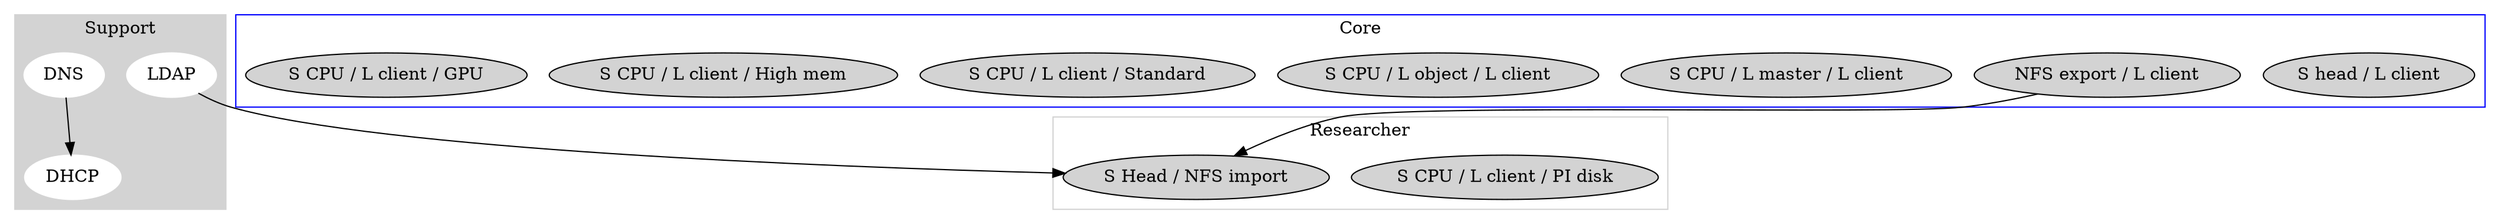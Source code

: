 digraph G {
    subgraph cluster_support {
        style=filled;
        color=lightgrey;
        node [style=filled,color=white];
        LDAP;
        DNS;
	DHCP;
	DNS -> DHCP;
        label = "Support";
    }

    subgraph cluster_core {
        color=lightgrey;
        node [style=filled];
        "S head / L client";
	"NFS export / L client";
        "S CPU / L master / L client";
	"S CPU / L object / L client";
	"S CPU / L client / Standard";
	"S CPU / L client / High mem";
	"S CPU / L client / GPU";
	color=blue;
        label = "Core";
    }

    subgraph cluster_pi {
        color=lightgrey;
        node [style=filled];
	"S CPU / L client / PI disk";
	"S Head / NFS import"

        label = "Researcher";
    }


   "NFS export / L client" -> "S Head / NFS import";
   LDAP -> "S Head / NFS import";
}
